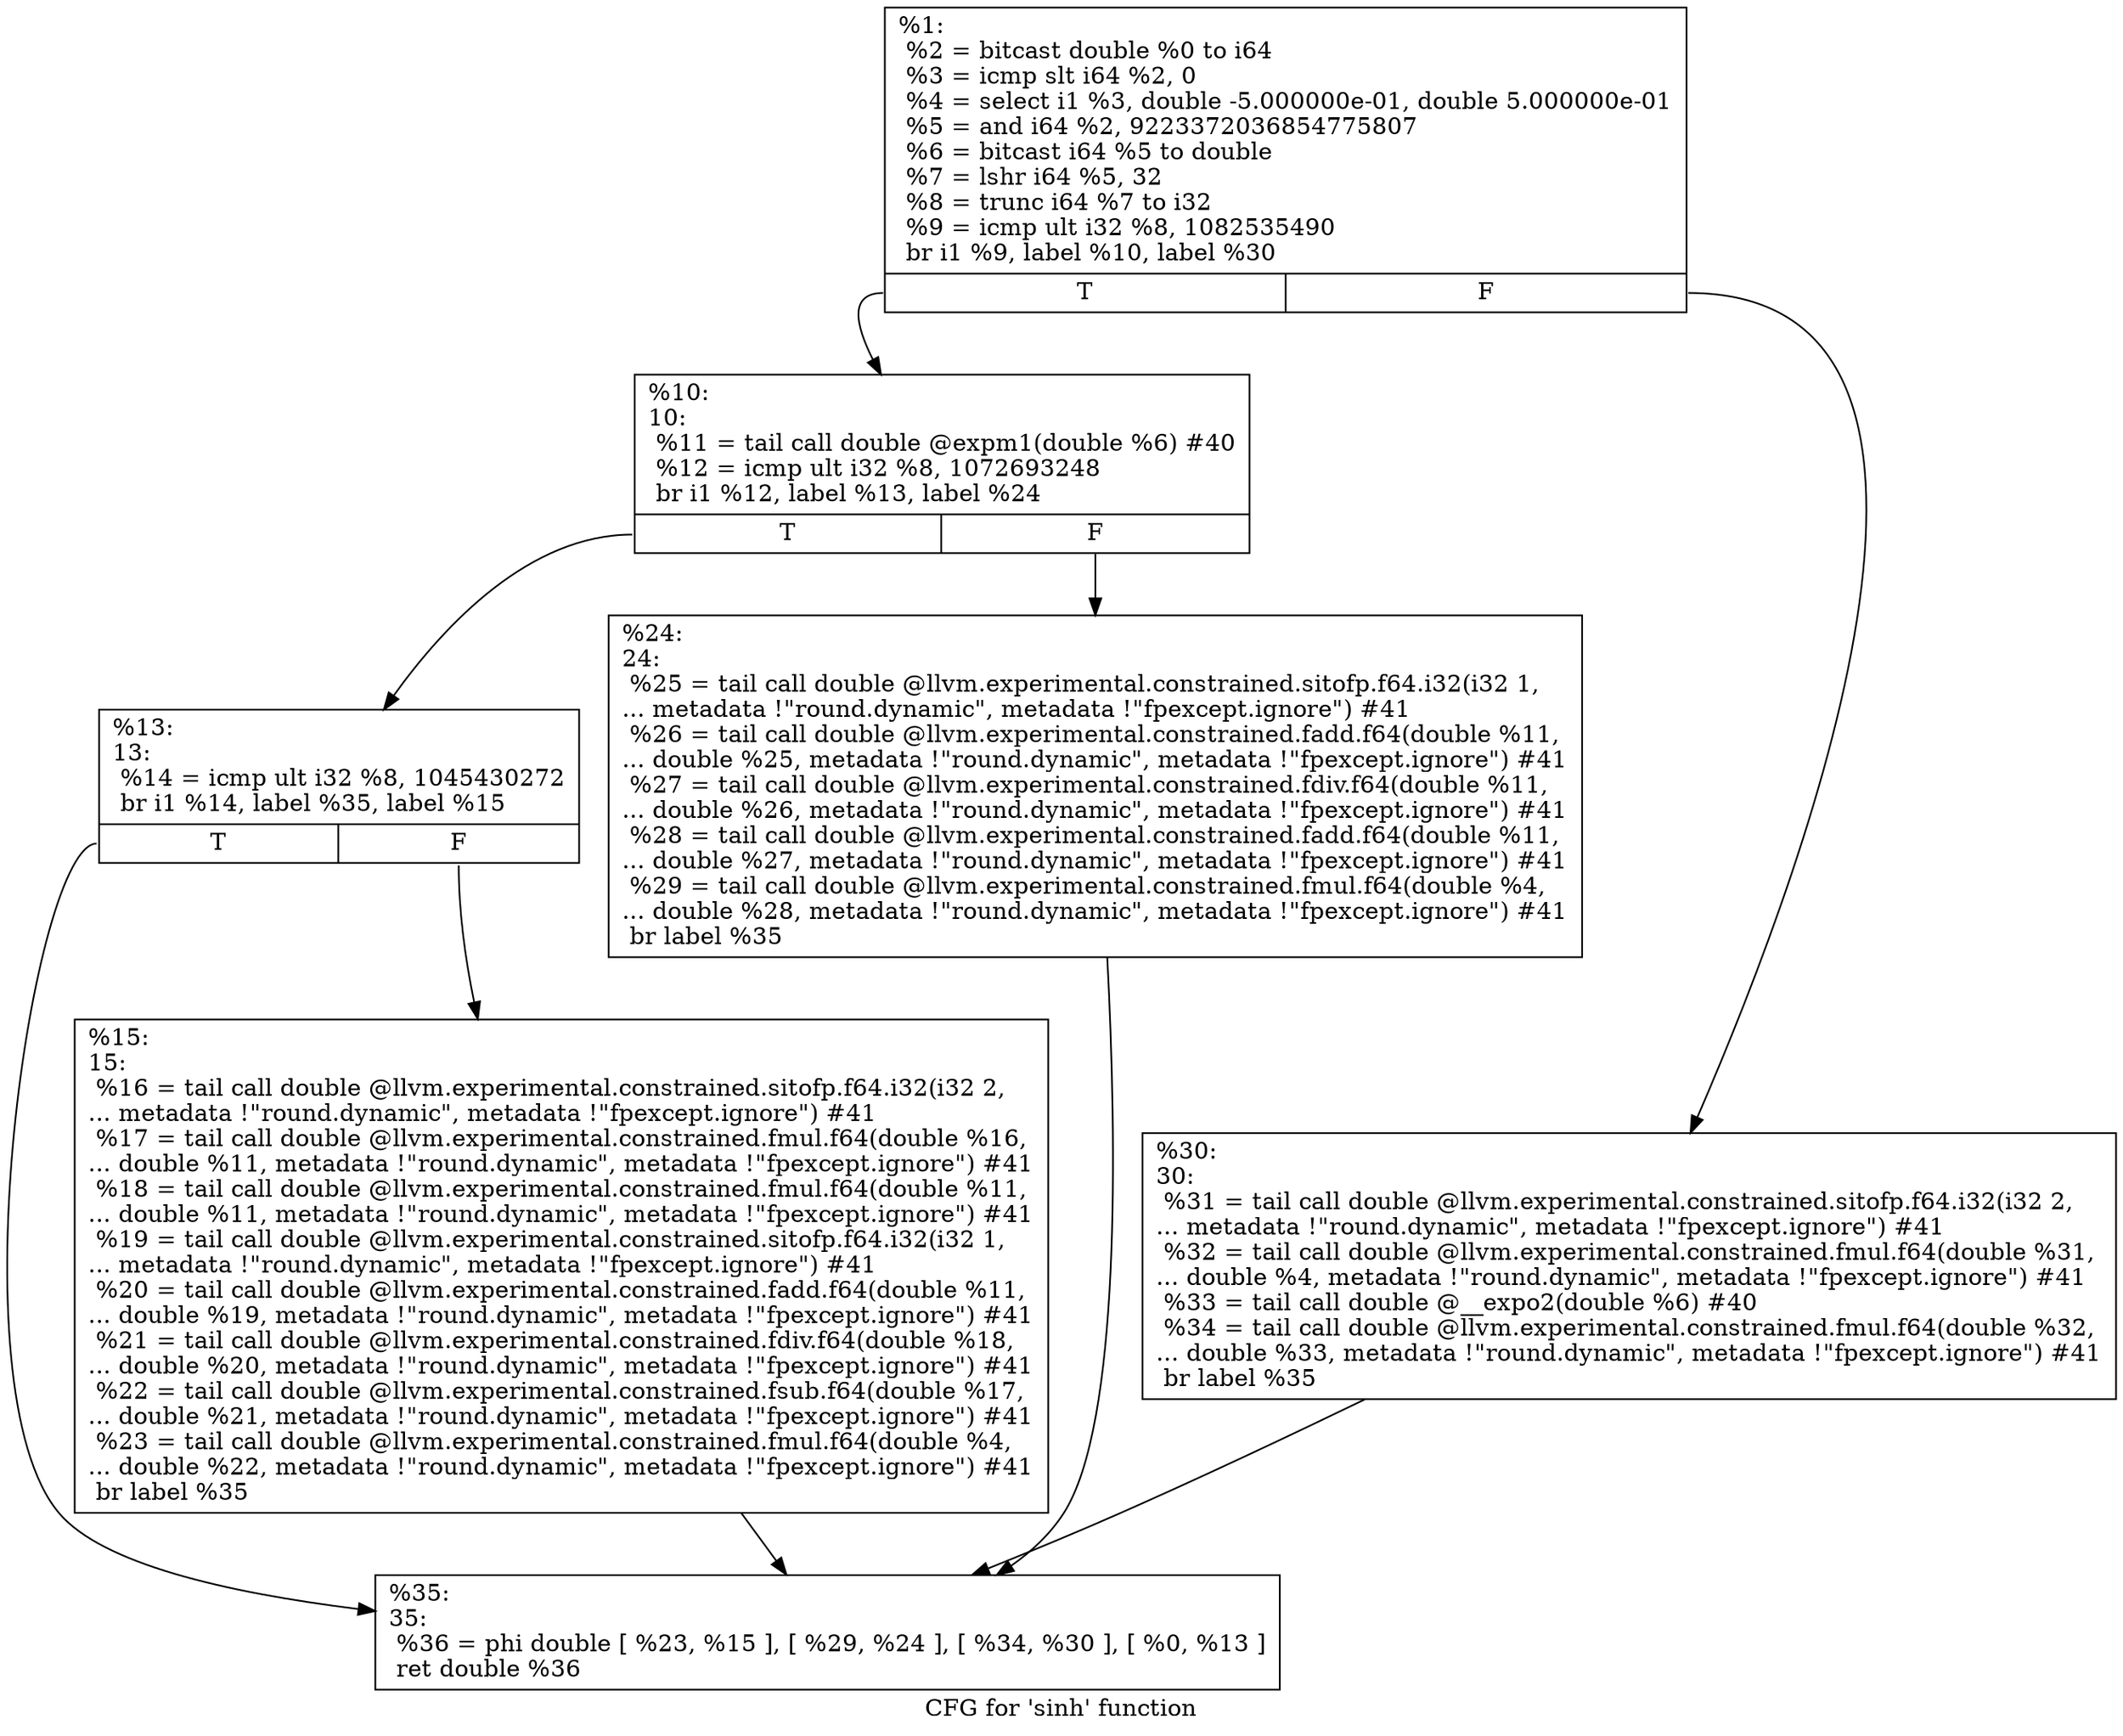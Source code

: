 digraph "CFG for 'sinh' function" {
	label="CFG for 'sinh' function";

	Node0x16f2280 [shape=record,label="{%1:\l  %2 = bitcast double %0 to i64\l  %3 = icmp slt i64 %2, 0\l  %4 = select i1 %3, double -5.000000e-01, double 5.000000e-01\l  %5 = and i64 %2, 9223372036854775807\l  %6 = bitcast i64 %5 to double\l  %7 = lshr i64 %5, 32\l  %8 = trunc i64 %7 to i32\l  %9 = icmp ult i32 %8, 1082535490\l  br i1 %9, label %10, label %30\l|{<s0>T|<s1>F}}"];
	Node0x16f2280:s0 -> Node0x16f22d0;
	Node0x16f2280:s1 -> Node0x16f2410;
	Node0x16f22d0 [shape=record,label="{%10:\l10:                                               \l  %11 = tail call double @expm1(double %6) #40\l  %12 = icmp ult i32 %8, 1072693248\l  br i1 %12, label %13, label %24\l|{<s0>T|<s1>F}}"];
	Node0x16f22d0:s0 -> Node0x16f2320;
	Node0x16f22d0:s1 -> Node0x16f23c0;
	Node0x16f2320 [shape=record,label="{%13:\l13:                                               \l  %14 = icmp ult i32 %8, 1045430272\l  br i1 %14, label %35, label %15\l|{<s0>T|<s1>F}}"];
	Node0x16f2320:s0 -> Node0x16f2460;
	Node0x16f2320:s1 -> Node0x16f2370;
	Node0x16f2370 [shape=record,label="{%15:\l15:                                               \l  %16 = tail call double @llvm.experimental.constrained.sitofp.f64.i32(i32 2,\l... metadata !\"round.dynamic\", metadata !\"fpexcept.ignore\") #41\l  %17 = tail call double @llvm.experimental.constrained.fmul.f64(double %16,\l... double %11, metadata !\"round.dynamic\", metadata !\"fpexcept.ignore\") #41\l  %18 = tail call double @llvm.experimental.constrained.fmul.f64(double %11,\l... double %11, metadata !\"round.dynamic\", metadata !\"fpexcept.ignore\") #41\l  %19 = tail call double @llvm.experimental.constrained.sitofp.f64.i32(i32 1,\l... metadata !\"round.dynamic\", metadata !\"fpexcept.ignore\") #41\l  %20 = tail call double @llvm.experimental.constrained.fadd.f64(double %11,\l... double %19, metadata !\"round.dynamic\", metadata !\"fpexcept.ignore\") #41\l  %21 = tail call double @llvm.experimental.constrained.fdiv.f64(double %18,\l... double %20, metadata !\"round.dynamic\", metadata !\"fpexcept.ignore\") #41\l  %22 = tail call double @llvm.experimental.constrained.fsub.f64(double %17,\l... double %21, metadata !\"round.dynamic\", metadata !\"fpexcept.ignore\") #41\l  %23 = tail call double @llvm.experimental.constrained.fmul.f64(double %4,\l... double %22, metadata !\"round.dynamic\", metadata !\"fpexcept.ignore\") #41\l  br label %35\l}"];
	Node0x16f2370 -> Node0x16f2460;
	Node0x16f23c0 [shape=record,label="{%24:\l24:                                               \l  %25 = tail call double @llvm.experimental.constrained.sitofp.f64.i32(i32 1,\l... metadata !\"round.dynamic\", metadata !\"fpexcept.ignore\") #41\l  %26 = tail call double @llvm.experimental.constrained.fadd.f64(double %11,\l... double %25, metadata !\"round.dynamic\", metadata !\"fpexcept.ignore\") #41\l  %27 = tail call double @llvm.experimental.constrained.fdiv.f64(double %11,\l... double %26, metadata !\"round.dynamic\", metadata !\"fpexcept.ignore\") #41\l  %28 = tail call double @llvm.experimental.constrained.fadd.f64(double %11,\l... double %27, metadata !\"round.dynamic\", metadata !\"fpexcept.ignore\") #41\l  %29 = tail call double @llvm.experimental.constrained.fmul.f64(double %4,\l... double %28, metadata !\"round.dynamic\", metadata !\"fpexcept.ignore\") #41\l  br label %35\l}"];
	Node0x16f23c0 -> Node0x16f2460;
	Node0x16f2410 [shape=record,label="{%30:\l30:                                               \l  %31 = tail call double @llvm.experimental.constrained.sitofp.f64.i32(i32 2,\l... metadata !\"round.dynamic\", metadata !\"fpexcept.ignore\") #41\l  %32 = tail call double @llvm.experimental.constrained.fmul.f64(double %31,\l... double %4, metadata !\"round.dynamic\", metadata !\"fpexcept.ignore\") #41\l  %33 = tail call double @__expo2(double %6) #40\l  %34 = tail call double @llvm.experimental.constrained.fmul.f64(double %32,\l... double %33, metadata !\"round.dynamic\", metadata !\"fpexcept.ignore\") #41\l  br label %35\l}"];
	Node0x16f2410 -> Node0x16f2460;
	Node0x16f2460 [shape=record,label="{%35:\l35:                                               \l  %36 = phi double [ %23, %15 ], [ %29, %24 ], [ %34, %30 ], [ %0, %13 ]\l  ret double %36\l}"];
}
